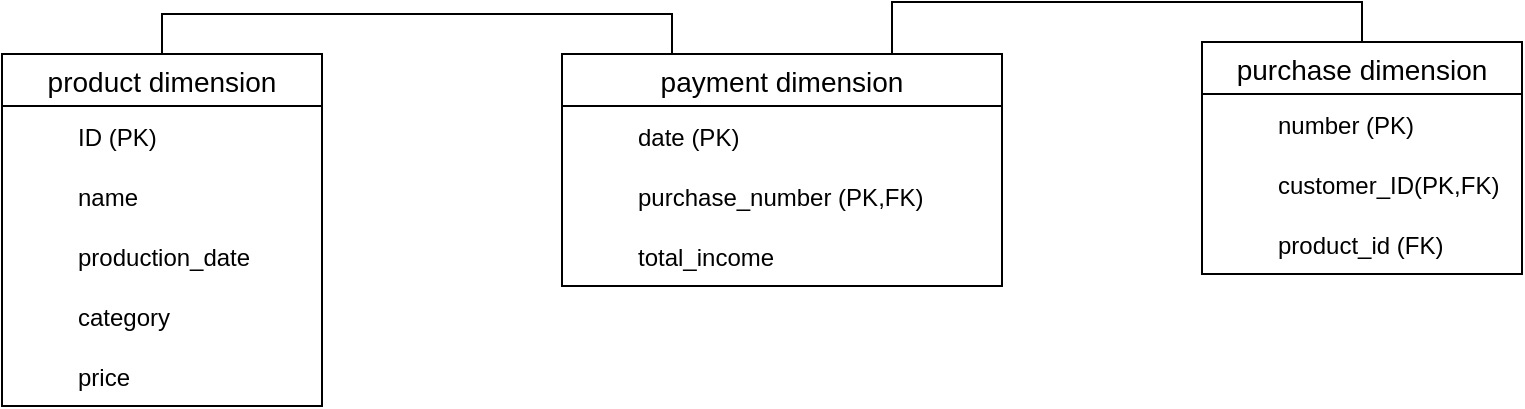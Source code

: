 <mxfile version="20.1.1" type="github">
  <diagram id="1kpTmN-MKDeLLfM404vJ" name="Page-1">
    <mxGraphModel dx="1422" dy="-88" grid="1" gridSize="10" guides="1" tooltips="1" connect="1" arrows="1" fold="1" page="1" pageScale="1" pageWidth="1100" pageHeight="850" math="0" shadow="0">
      <root>
        <mxCell id="0" />
        <mxCell id="1" parent="0" />
        <mxCell id="n0u0Q3y1Ymmgz6ggCcLT-25" value="purchase dimension" style="swimlane;fontStyle=0;childLayout=stackLayout;horizontal=1;startSize=26;horizontalStack=0;resizeParent=1;resizeParentMax=0;resizeLast=0;collapsible=1;marginBottom=0;align=center;fontSize=14;" vertex="1" parent="1">
          <mxGeometry x="800" y="1070" width="160" height="116" as="geometry" />
        </mxCell>
        <mxCell id="n0u0Q3y1Ymmgz6ggCcLT-85" value="" style="shape=table;startSize=0;container=1;collapsible=1;childLayout=tableLayout;fixedRows=1;rowLines=0;fontStyle=0;align=center;resizeLast=1;strokeColor=none;fillColor=none;collapsible=0;" vertex="1" parent="n0u0Q3y1Ymmgz6ggCcLT-25">
          <mxGeometry y="26" width="160" height="90" as="geometry" />
        </mxCell>
        <mxCell id="n0u0Q3y1Ymmgz6ggCcLT-86" value="" style="shape=tableRow;horizontal=0;startSize=0;swimlaneHead=0;swimlaneBody=0;fillColor=none;collapsible=0;dropTarget=0;points=[[0,0.5],[1,0.5]];portConstraint=eastwest;top=0;left=0;right=0;bottom=0;" vertex="1" parent="n0u0Q3y1Ymmgz6ggCcLT-85">
          <mxGeometry width="160" height="30" as="geometry" />
        </mxCell>
        <mxCell id="n0u0Q3y1Ymmgz6ggCcLT-87" value="" style="shape=partialRectangle;connectable=0;fillColor=none;top=0;left=0;bottom=0;right=0;editable=1;overflow=hidden;" vertex="1" parent="n0u0Q3y1Ymmgz6ggCcLT-86">
          <mxGeometry width="30" height="30" as="geometry">
            <mxRectangle width="30" height="30" as="alternateBounds" />
          </mxGeometry>
        </mxCell>
        <mxCell id="n0u0Q3y1Ymmgz6ggCcLT-88" value="number (PK)" style="shape=partialRectangle;connectable=0;fillColor=none;top=0;left=0;bottom=0;right=0;align=left;spacingLeft=6;overflow=hidden;" vertex="1" parent="n0u0Q3y1Ymmgz6ggCcLT-86">
          <mxGeometry x="30" width="130" height="30" as="geometry">
            <mxRectangle width="130" height="30" as="alternateBounds" />
          </mxGeometry>
        </mxCell>
        <mxCell id="n0u0Q3y1Ymmgz6ggCcLT-89" value="" style="shape=tableRow;horizontal=0;startSize=0;swimlaneHead=0;swimlaneBody=0;fillColor=none;collapsible=0;dropTarget=0;points=[[0,0.5],[1,0.5]];portConstraint=eastwest;top=0;left=0;right=0;bottom=0;" vertex="1" parent="n0u0Q3y1Ymmgz6ggCcLT-85">
          <mxGeometry y="30" width="160" height="30" as="geometry" />
        </mxCell>
        <mxCell id="n0u0Q3y1Ymmgz6ggCcLT-90" value="" style="shape=partialRectangle;connectable=0;fillColor=none;top=0;left=0;bottom=0;right=0;editable=1;overflow=hidden;" vertex="1" parent="n0u0Q3y1Ymmgz6ggCcLT-89">
          <mxGeometry width="30" height="30" as="geometry">
            <mxRectangle width="30" height="30" as="alternateBounds" />
          </mxGeometry>
        </mxCell>
        <mxCell id="n0u0Q3y1Ymmgz6ggCcLT-91" value="customer_ID(PK,FK)" style="shape=partialRectangle;connectable=0;fillColor=none;top=0;left=0;bottom=0;right=0;align=left;spacingLeft=6;overflow=hidden;" vertex="1" parent="n0u0Q3y1Ymmgz6ggCcLT-89">
          <mxGeometry x="30" width="130" height="30" as="geometry">
            <mxRectangle width="130" height="30" as="alternateBounds" />
          </mxGeometry>
        </mxCell>
        <mxCell id="n0u0Q3y1Ymmgz6ggCcLT-92" value="" style="shape=tableRow;horizontal=0;startSize=0;swimlaneHead=0;swimlaneBody=0;fillColor=none;collapsible=0;dropTarget=0;points=[[0,0.5],[1,0.5]];portConstraint=eastwest;top=0;left=0;right=0;bottom=0;" vertex="1" parent="n0u0Q3y1Ymmgz6ggCcLT-85">
          <mxGeometry y="60" width="160" height="30" as="geometry" />
        </mxCell>
        <mxCell id="n0u0Q3y1Ymmgz6ggCcLT-93" value="" style="shape=partialRectangle;connectable=0;fillColor=none;top=0;left=0;bottom=0;right=0;editable=1;overflow=hidden;" vertex="1" parent="n0u0Q3y1Ymmgz6ggCcLT-92">
          <mxGeometry width="30" height="30" as="geometry">
            <mxRectangle width="30" height="30" as="alternateBounds" />
          </mxGeometry>
        </mxCell>
        <mxCell id="n0u0Q3y1Ymmgz6ggCcLT-94" value="product_id (FK)" style="shape=partialRectangle;connectable=0;fillColor=none;top=0;left=0;bottom=0;right=0;align=left;spacingLeft=6;overflow=hidden;" vertex="1" parent="n0u0Q3y1Ymmgz6ggCcLT-92">
          <mxGeometry x="30" width="130" height="30" as="geometry">
            <mxRectangle width="130" height="30" as="alternateBounds" />
          </mxGeometry>
        </mxCell>
        <mxCell id="n0u0Q3y1Ymmgz6ggCcLT-30" value="product dimension" style="swimlane;fontStyle=0;childLayout=stackLayout;horizontal=1;startSize=26;horizontalStack=0;resizeParent=1;resizeParentMax=0;resizeLast=0;collapsible=1;marginBottom=0;align=center;fontSize=14;" vertex="1" parent="1">
          <mxGeometry x="200" y="1076" width="160" height="176" as="geometry" />
        </mxCell>
        <mxCell id="n0u0Q3y1Ymmgz6ggCcLT-69" value="" style="shape=table;startSize=0;container=1;collapsible=1;childLayout=tableLayout;fixedRows=1;rowLines=0;fontStyle=0;align=center;resizeLast=1;strokeColor=none;fillColor=none;collapsible=0;" vertex="1" parent="n0u0Q3y1Ymmgz6ggCcLT-30">
          <mxGeometry y="26" width="160" height="60" as="geometry" />
        </mxCell>
        <mxCell id="n0u0Q3y1Ymmgz6ggCcLT-79" value="" style="shape=tableRow;horizontal=0;startSize=0;swimlaneHead=0;swimlaneBody=0;fillColor=none;collapsible=0;dropTarget=0;points=[[0,0.5],[1,0.5]];portConstraint=eastwest;top=0;left=0;right=0;bottom=0;" vertex="1" parent="n0u0Q3y1Ymmgz6ggCcLT-69">
          <mxGeometry width="160" height="30" as="geometry" />
        </mxCell>
        <mxCell id="n0u0Q3y1Ymmgz6ggCcLT-80" value="" style="shape=partialRectangle;connectable=0;fillColor=none;top=0;left=0;bottom=0;right=0;editable=1;overflow=hidden;" vertex="1" parent="n0u0Q3y1Ymmgz6ggCcLT-79">
          <mxGeometry width="30" height="30" as="geometry">
            <mxRectangle width="30" height="30" as="alternateBounds" />
          </mxGeometry>
        </mxCell>
        <mxCell id="n0u0Q3y1Ymmgz6ggCcLT-81" value="ID (PK)" style="shape=partialRectangle;connectable=0;fillColor=none;top=0;left=0;bottom=0;right=0;align=left;spacingLeft=6;overflow=hidden;" vertex="1" parent="n0u0Q3y1Ymmgz6ggCcLT-79">
          <mxGeometry x="30" width="130" height="30" as="geometry">
            <mxRectangle width="130" height="30" as="alternateBounds" />
          </mxGeometry>
        </mxCell>
        <mxCell id="n0u0Q3y1Ymmgz6ggCcLT-70" value="" style="shape=tableRow;horizontal=0;startSize=0;swimlaneHead=0;swimlaneBody=0;fillColor=none;collapsible=0;dropTarget=0;points=[[0,0.5],[1,0.5]];portConstraint=eastwest;top=0;left=0;right=0;bottom=0;" vertex="1" parent="n0u0Q3y1Ymmgz6ggCcLT-69">
          <mxGeometry y="30" width="160" height="30" as="geometry" />
        </mxCell>
        <mxCell id="n0u0Q3y1Ymmgz6ggCcLT-71" value="" style="shape=partialRectangle;connectable=0;fillColor=none;top=0;left=0;bottom=0;right=0;editable=1;overflow=hidden;" vertex="1" parent="n0u0Q3y1Ymmgz6ggCcLT-70">
          <mxGeometry width="30" height="30" as="geometry">
            <mxRectangle width="30" height="30" as="alternateBounds" />
          </mxGeometry>
        </mxCell>
        <mxCell id="n0u0Q3y1Ymmgz6ggCcLT-72" value="name" style="shape=partialRectangle;connectable=0;fillColor=none;top=0;left=0;bottom=0;right=0;align=left;spacingLeft=6;overflow=hidden;" vertex="1" parent="n0u0Q3y1Ymmgz6ggCcLT-70">
          <mxGeometry x="30" width="130" height="30" as="geometry">
            <mxRectangle width="130" height="30" as="alternateBounds" />
          </mxGeometry>
        </mxCell>
        <mxCell id="n0u0Q3y1Ymmgz6ggCcLT-61" value="" style="shape=table;startSize=0;container=1;collapsible=1;childLayout=tableLayout;fixedRows=1;rowLines=0;fontStyle=0;align=center;resizeLast=1;strokeColor=none;fillColor=none;collapsible=0;" vertex="1" parent="n0u0Q3y1Ymmgz6ggCcLT-30">
          <mxGeometry y="86" width="160" height="90" as="geometry" />
        </mxCell>
        <mxCell id="n0u0Q3y1Ymmgz6ggCcLT-62" value="" style="shape=tableRow;horizontal=0;startSize=0;swimlaneHead=0;swimlaneBody=0;fillColor=none;collapsible=0;dropTarget=0;points=[[0,0.5],[1,0.5]];portConstraint=eastwest;top=0;left=0;right=0;bottom=0;" vertex="1" parent="n0u0Q3y1Ymmgz6ggCcLT-61">
          <mxGeometry width="160" height="30" as="geometry" />
        </mxCell>
        <mxCell id="n0u0Q3y1Ymmgz6ggCcLT-63" value="" style="shape=partialRectangle;connectable=0;fillColor=none;top=0;left=0;bottom=0;right=0;editable=1;overflow=hidden;" vertex="1" parent="n0u0Q3y1Ymmgz6ggCcLT-62">
          <mxGeometry width="30" height="30" as="geometry">
            <mxRectangle width="30" height="30" as="alternateBounds" />
          </mxGeometry>
        </mxCell>
        <mxCell id="n0u0Q3y1Ymmgz6ggCcLT-64" value="production_date" style="shape=partialRectangle;connectable=0;fillColor=none;top=0;left=0;bottom=0;right=0;align=left;spacingLeft=6;overflow=hidden;" vertex="1" parent="n0u0Q3y1Ymmgz6ggCcLT-62">
          <mxGeometry x="30" width="130" height="30" as="geometry">
            <mxRectangle width="130" height="30" as="alternateBounds" />
          </mxGeometry>
        </mxCell>
        <mxCell id="n0u0Q3y1Ymmgz6ggCcLT-73" value="" style="shape=tableRow;horizontal=0;startSize=0;swimlaneHead=0;swimlaneBody=0;fillColor=none;collapsible=0;dropTarget=0;points=[[0,0.5],[1,0.5]];portConstraint=eastwest;top=0;left=0;right=0;bottom=0;" vertex="1" parent="n0u0Q3y1Ymmgz6ggCcLT-61">
          <mxGeometry y="30" width="160" height="30" as="geometry" />
        </mxCell>
        <mxCell id="n0u0Q3y1Ymmgz6ggCcLT-74" value="" style="shape=partialRectangle;connectable=0;fillColor=none;top=0;left=0;bottom=0;right=0;editable=1;overflow=hidden;" vertex="1" parent="n0u0Q3y1Ymmgz6ggCcLT-73">
          <mxGeometry width="30" height="30" as="geometry">
            <mxRectangle width="30" height="30" as="alternateBounds" />
          </mxGeometry>
        </mxCell>
        <mxCell id="n0u0Q3y1Ymmgz6ggCcLT-75" value="category" style="shape=partialRectangle;connectable=0;fillColor=none;top=0;left=0;bottom=0;right=0;align=left;spacingLeft=6;overflow=hidden;" vertex="1" parent="n0u0Q3y1Ymmgz6ggCcLT-73">
          <mxGeometry x="30" width="130" height="30" as="geometry">
            <mxRectangle width="130" height="30" as="alternateBounds" />
          </mxGeometry>
        </mxCell>
        <mxCell id="n0u0Q3y1Ymmgz6ggCcLT-76" value="" style="shape=tableRow;horizontal=0;startSize=0;swimlaneHead=0;swimlaneBody=0;fillColor=none;collapsible=0;dropTarget=0;points=[[0,0.5],[1,0.5]];portConstraint=eastwest;top=0;left=0;right=0;bottom=0;" vertex="1" parent="n0u0Q3y1Ymmgz6ggCcLT-61">
          <mxGeometry y="60" width="160" height="30" as="geometry" />
        </mxCell>
        <mxCell id="n0u0Q3y1Ymmgz6ggCcLT-77" value="" style="shape=partialRectangle;connectable=0;fillColor=none;top=0;left=0;bottom=0;right=0;editable=1;overflow=hidden;" vertex="1" parent="n0u0Q3y1Ymmgz6ggCcLT-76">
          <mxGeometry width="30" height="30" as="geometry">
            <mxRectangle width="30" height="30" as="alternateBounds" />
          </mxGeometry>
        </mxCell>
        <mxCell id="n0u0Q3y1Ymmgz6ggCcLT-78" value="price" style="shape=partialRectangle;connectable=0;fillColor=none;top=0;left=0;bottom=0;right=0;align=left;spacingLeft=6;overflow=hidden;" vertex="1" parent="n0u0Q3y1Ymmgz6ggCcLT-76">
          <mxGeometry x="30" width="130" height="30" as="geometry">
            <mxRectangle width="130" height="30" as="alternateBounds" />
          </mxGeometry>
        </mxCell>
        <mxCell id="n0u0Q3y1Ymmgz6ggCcLT-95" style="edgeStyle=orthogonalEdgeStyle;rounded=0;orthogonalLoop=1;jettySize=auto;html=1;exitX=0.25;exitY=0;exitDx=0;exitDy=0;entryX=0.5;entryY=0;entryDx=0;entryDy=0;endArrow=none;endFill=0;" edge="1" parent="1" source="n0u0Q3y1Ymmgz6ggCcLT-35" target="n0u0Q3y1Ymmgz6ggCcLT-30">
          <mxGeometry relative="1" as="geometry" />
        </mxCell>
        <mxCell id="n0u0Q3y1Ymmgz6ggCcLT-96" style="edgeStyle=orthogonalEdgeStyle;rounded=0;orthogonalLoop=1;jettySize=auto;html=1;exitX=0.75;exitY=0;exitDx=0;exitDy=0;entryX=0.5;entryY=0;entryDx=0;entryDy=0;endArrow=none;endFill=0;" edge="1" parent="1" source="n0u0Q3y1Ymmgz6ggCcLT-35" target="n0u0Q3y1Ymmgz6ggCcLT-25">
          <mxGeometry relative="1" as="geometry" />
        </mxCell>
        <mxCell id="n0u0Q3y1Ymmgz6ggCcLT-35" value="payment dimension" style="swimlane;fontStyle=0;childLayout=stackLayout;horizontal=1;startSize=26;horizontalStack=0;resizeParent=1;resizeParentMax=0;resizeLast=0;collapsible=1;marginBottom=0;align=center;fontSize=14;" vertex="1" parent="1">
          <mxGeometry x="480" y="1076" width="220" height="116" as="geometry" />
        </mxCell>
        <mxCell id="n0u0Q3y1Ymmgz6ggCcLT-54" value="" style="shape=table;startSize=0;container=1;collapsible=1;childLayout=tableLayout;fixedRows=1;rowLines=0;fontStyle=0;align=center;resizeLast=1;strokeColor=none;fillColor=none;collapsible=0;" vertex="1" parent="n0u0Q3y1Ymmgz6ggCcLT-35">
          <mxGeometry y="26" width="220" height="30" as="geometry" />
        </mxCell>
        <mxCell id="n0u0Q3y1Ymmgz6ggCcLT-55" value="" style="shape=tableRow;horizontal=0;startSize=0;swimlaneHead=0;swimlaneBody=0;fillColor=none;collapsible=0;dropTarget=0;points=[[0,0.5],[1,0.5]];portConstraint=eastwest;top=0;left=0;right=0;bottom=0;" vertex="1" parent="n0u0Q3y1Ymmgz6ggCcLT-54">
          <mxGeometry width="220" height="30" as="geometry" />
        </mxCell>
        <mxCell id="n0u0Q3y1Ymmgz6ggCcLT-56" value="" style="shape=partialRectangle;connectable=0;fillColor=none;top=0;left=0;bottom=0;right=0;editable=1;overflow=hidden;" vertex="1" parent="n0u0Q3y1Ymmgz6ggCcLT-55">
          <mxGeometry width="30" height="30" as="geometry">
            <mxRectangle width="30" height="30" as="alternateBounds" />
          </mxGeometry>
        </mxCell>
        <mxCell id="n0u0Q3y1Ymmgz6ggCcLT-57" value="date (PK)" style="shape=partialRectangle;connectable=0;fillColor=none;top=0;left=0;bottom=0;right=0;align=left;spacingLeft=6;overflow=hidden;" vertex="1" parent="n0u0Q3y1Ymmgz6ggCcLT-55">
          <mxGeometry x="30" width="190" height="30" as="geometry">
            <mxRectangle width="190" height="30" as="alternateBounds" />
          </mxGeometry>
        </mxCell>
        <mxCell id="n0u0Q3y1Ymmgz6ggCcLT-50" value="" style="shape=table;startSize=0;container=1;collapsible=1;childLayout=tableLayout;fixedRows=1;rowLines=0;fontStyle=0;align=center;resizeLast=1;strokeColor=none;fillColor=none;collapsible=0;" vertex="1" parent="n0u0Q3y1Ymmgz6ggCcLT-35">
          <mxGeometry y="56" width="220" height="60" as="geometry" />
        </mxCell>
        <mxCell id="n0u0Q3y1Ymmgz6ggCcLT-51" value="" style="shape=tableRow;horizontal=0;startSize=0;swimlaneHead=0;swimlaneBody=0;fillColor=none;collapsible=0;dropTarget=0;points=[[0,0.5],[1,0.5]];portConstraint=eastwest;top=0;left=0;right=0;bottom=0;" vertex="1" parent="n0u0Q3y1Ymmgz6ggCcLT-50">
          <mxGeometry width="220" height="30" as="geometry" />
        </mxCell>
        <mxCell id="n0u0Q3y1Ymmgz6ggCcLT-52" value="" style="shape=partialRectangle;connectable=0;fillColor=none;top=0;left=0;bottom=0;right=0;editable=1;overflow=hidden;" vertex="1" parent="n0u0Q3y1Ymmgz6ggCcLT-51">
          <mxGeometry width="30" height="30" as="geometry">
            <mxRectangle width="30" height="30" as="alternateBounds" />
          </mxGeometry>
        </mxCell>
        <mxCell id="n0u0Q3y1Ymmgz6ggCcLT-53" value="purchase_number (PK,FK)" style="shape=partialRectangle;connectable=0;fillColor=none;top=0;left=0;bottom=0;right=0;align=left;spacingLeft=6;overflow=hidden;" vertex="1" parent="n0u0Q3y1Ymmgz6ggCcLT-51">
          <mxGeometry x="30" width="190" height="30" as="geometry">
            <mxRectangle width="190" height="30" as="alternateBounds" />
          </mxGeometry>
        </mxCell>
        <mxCell id="n0u0Q3y1Ymmgz6ggCcLT-58" value="" style="shape=tableRow;horizontal=0;startSize=0;swimlaneHead=0;swimlaneBody=0;fillColor=none;collapsible=0;dropTarget=0;points=[[0,0.5],[1,0.5]];portConstraint=eastwest;top=0;left=0;right=0;bottom=0;" vertex="1" parent="n0u0Q3y1Ymmgz6ggCcLT-50">
          <mxGeometry y="30" width="220" height="30" as="geometry" />
        </mxCell>
        <mxCell id="n0u0Q3y1Ymmgz6ggCcLT-59" value="" style="shape=partialRectangle;connectable=0;fillColor=none;top=0;left=0;bottom=0;right=0;editable=1;overflow=hidden;" vertex="1" parent="n0u0Q3y1Ymmgz6ggCcLT-58">
          <mxGeometry width="30" height="30" as="geometry">
            <mxRectangle width="30" height="30" as="alternateBounds" />
          </mxGeometry>
        </mxCell>
        <mxCell id="n0u0Q3y1Ymmgz6ggCcLT-60" value="total_income" style="shape=partialRectangle;connectable=0;fillColor=none;top=0;left=0;bottom=0;right=0;align=left;spacingLeft=6;overflow=hidden;" vertex="1" parent="n0u0Q3y1Ymmgz6ggCcLT-58">
          <mxGeometry x="30" width="190" height="30" as="geometry">
            <mxRectangle width="190" height="30" as="alternateBounds" />
          </mxGeometry>
        </mxCell>
        <mxCell id="n0u0Q3y1Ymmgz6ggCcLT-82" value="" style="shape=tableRow;horizontal=0;startSize=0;swimlaneHead=0;swimlaneBody=0;fillColor=none;collapsible=0;dropTarget=0;points=[[0,0.5],[1,0.5]];portConstraint=eastwest;top=0;left=0;right=0;bottom=0;" vertex="1" parent="1">
          <mxGeometry x="480" y="1132" width="220" height="30" as="geometry" />
        </mxCell>
        <mxCell id="n0u0Q3y1Ymmgz6ggCcLT-83" value="" style="shape=partialRectangle;connectable=0;fillColor=none;top=0;left=0;bottom=0;right=0;editable=1;overflow=hidden;" vertex="1" parent="n0u0Q3y1Ymmgz6ggCcLT-82">
          <mxGeometry width="30" height="30" as="geometry">
            <mxRectangle width="30" height="30" as="alternateBounds" />
          </mxGeometry>
        </mxCell>
      </root>
    </mxGraphModel>
  </diagram>
</mxfile>
